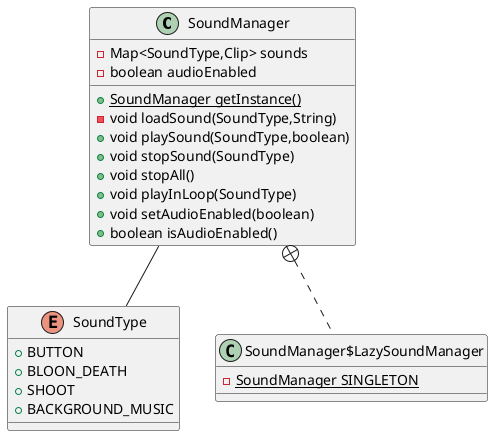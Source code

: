 @startuml
class SoundManager {
- Map<SoundType,Clip> sounds
- boolean audioEnabled
+ {static} SoundManager getInstance()
- void loadSound(SoundType,String)
+ void playSound(SoundType,boolean)
+ void stopSound(SoundType)
+ void stopAll()
+ void playInLoop(SoundType)
+ void setAudioEnabled(boolean)
+ boolean isAudioEnabled()
}
enum SoundType {
+  BUTTON
+  BLOON_DEATH
+  SHOOT
+  BACKGROUND_MUSIC
}
class SoundManager$LazySoundManager {
- {static} SoundManager SINGLETON
}


SoundManager +.. SoundManager$LazySoundManager
SoundManager -- SoundType
@enduml